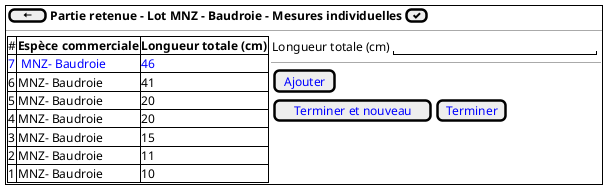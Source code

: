 @startsalt
 {+
  {  [ <&arrow-left> ] | <b>Partie retenue - Lot MNZ - Baudroie - Mesures individuelles | [<&check>] }

  --

  {
	{#
      # | <b>Espèce commerciale        |  <b>Longueur totale (cm)
      <color:blue>7 | <color:blue> MNZ- Baudroie             | <color:blue>46
      6 | MNZ- Baudroie             | 41
      5 | MNZ- Baudroie             | 20
      4 | MNZ- Baudroie             | 20
      3 | MNZ- Baudroie             | 15
      2 | MNZ- Baudroie             | 11
      1 | MNZ- Baudroie             | 10
    } | {
        {
          Longueur totale (cm) | "                         "
        }
        --
        { [<color:blue>Ajouter] }

        { [<color:blue>Terminer et nouveau] | [<color:blue>Terminer] }
      }
    }
  }
@endsalt
